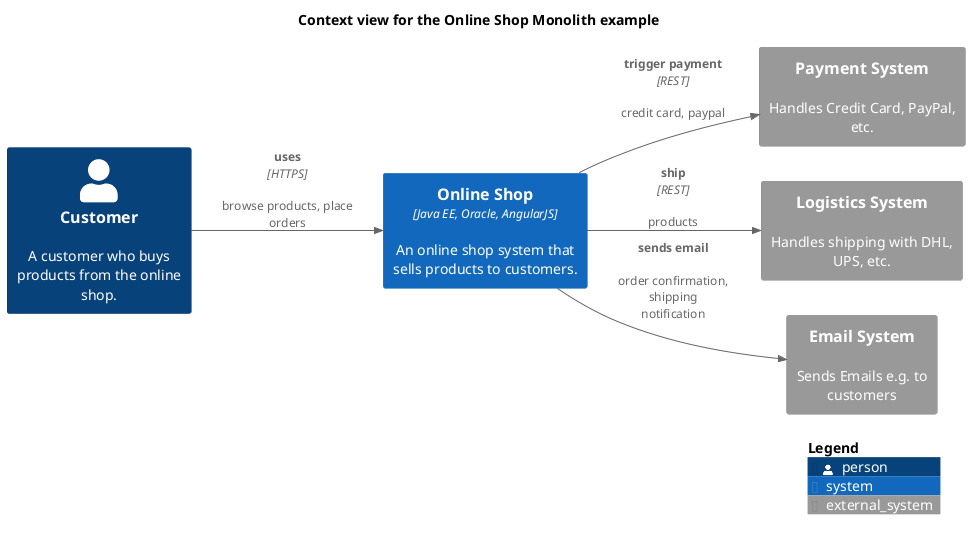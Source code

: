 @startuml context-view
!include <C4/C4_Context.puml>
!include <awslib14/AWSCommon>
!include <awslib14/AWSC4Integration>
!include <azure/AzureCommon>
!include <azure/AzureC4Integration>
!include <tupadr3/common>
!include <logos/oracle>
!include <tupadr3/devicons2/angularjs>


LAYOUT_LEFT_RIGHT()




title Context view for the Online Shop Monolith example
System(softwareDevelopment_architecture_example_monolith_onlineShopSystem, "Online Shop", $descr="An online shop system that sells products to customers.", $type="Java EE, Oracle, AngularJS")
Person(softwareDevelopment_architecture_example_monolith_customer, "Customer", $descr="A customer who buys products from the online shop.")
System_Ext(softwareDevelopment_architecture_example_monolith_paymentSystem, "Payment System", $descr="Handles Credit Card, PayPal, etc.")
System_Ext(softwareDevelopment_architecture_example_monolith_logisticsSystem, "Logistics System", $descr="Handles shipping with DHL, UPS, etc.")
System_Ext(softwareDevelopment_architecture_example_monolith_emailSystem, "Email System", $descr="Sends Emails e.g. to customers")
Rel(softwareDevelopment_architecture_example_monolith_onlineShopSystem, softwareDevelopment_architecture_example_monolith_emailSystem, "sends email", $descr="order confirmation, shipping notification")
Rel(softwareDevelopment_architecture_example_monolith_customer, softwareDevelopment_architecture_example_monolith_onlineShopSystem, "uses", $descr="browse products, place orders", $techn="HTTPS")
Rel(softwareDevelopment_architecture_example_monolith_onlineShopSystem, softwareDevelopment_architecture_example_monolith_logisticsSystem, "ship", $descr="products", $techn="REST")
Rel(softwareDevelopment_architecture_example_monolith_onlineShopSystem, softwareDevelopment_architecture_example_monolith_paymentSystem, "trigger payment", $descr="credit card, paypal", $techn="REST")
SHOW_LEGEND()
@enduml

